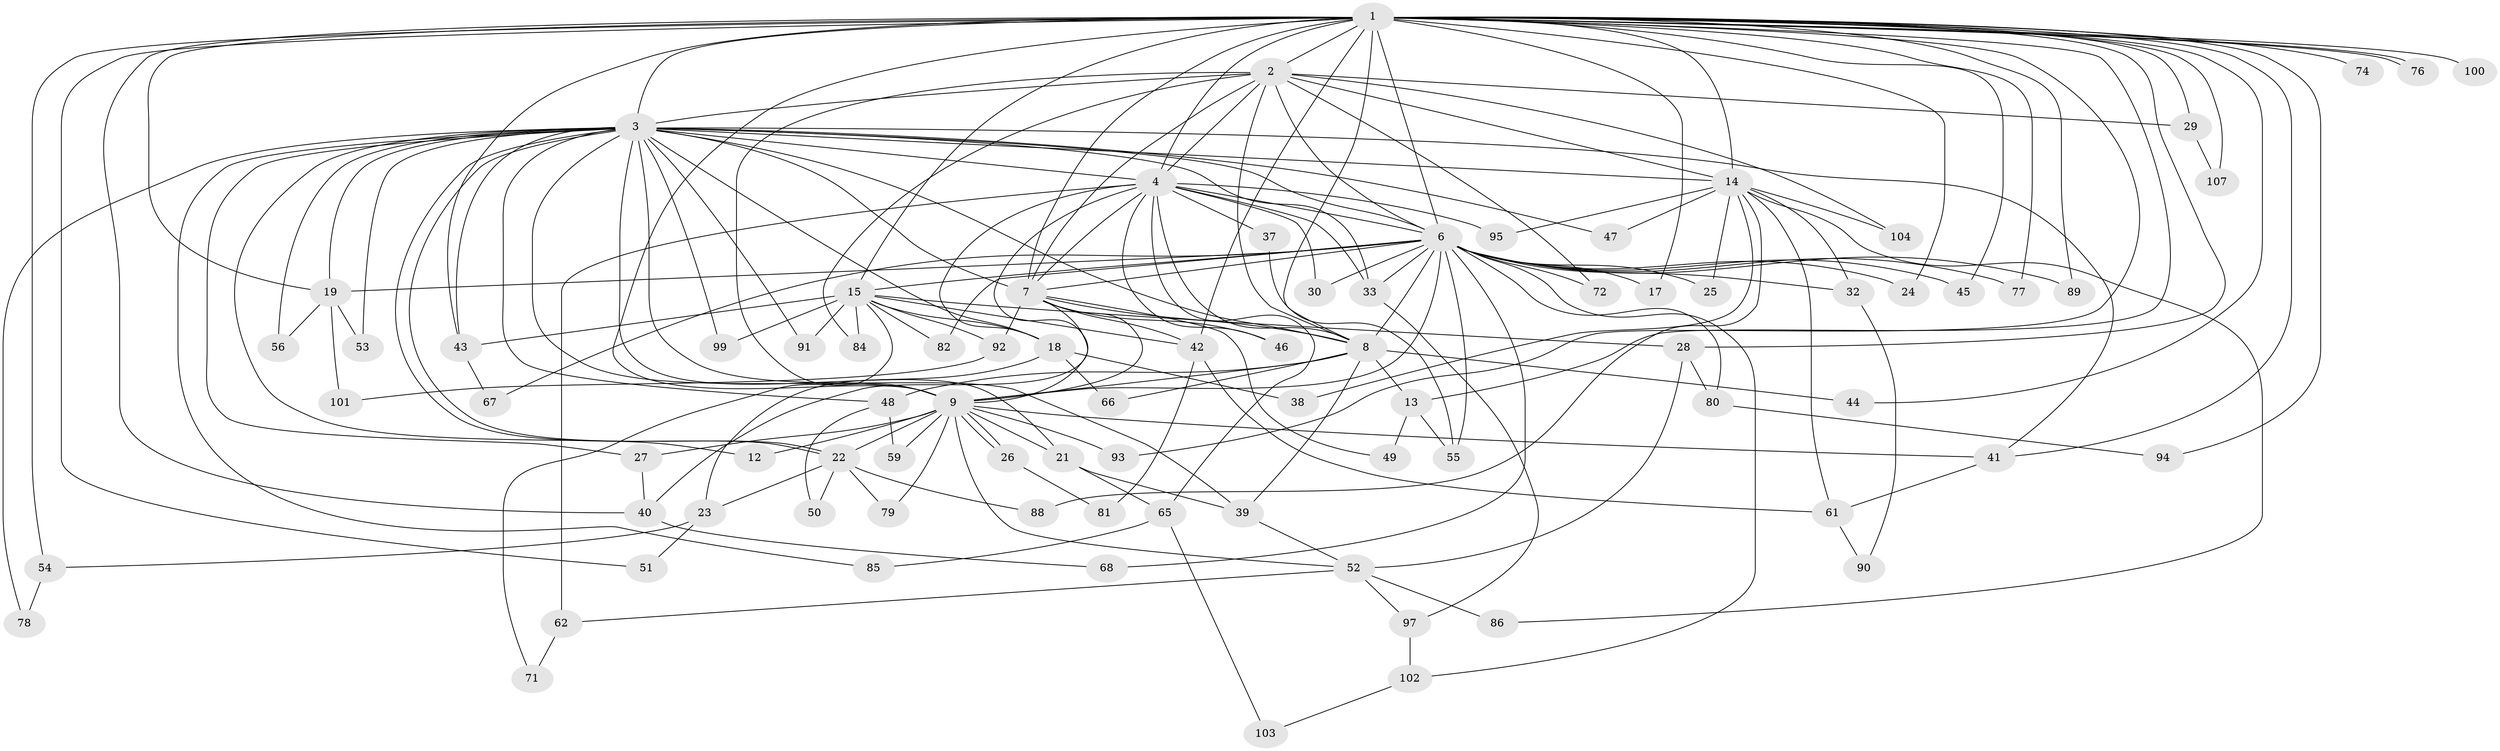 // original degree distribution, {21: 0.018691588785046728, 16: 0.009345794392523364, 26: 0.009345794392523364, 15: 0.028037383177570093, 27: 0.009345794392523364, 31: 0.009345794392523364, 13: 0.018691588785046728, 2: 0.5327102803738317, 3: 0.18691588785046728, 4: 0.11214953271028037, 8: 0.009345794392523364, 7: 0.009345794392523364, 6: 0.028037383177570093, 5: 0.018691588785046728}
// Generated by graph-tools (version 1.1) at 2025/41/03/06/25 10:41:37]
// undirected, 83 vertices, 188 edges
graph export_dot {
graph [start="1"]
  node [color=gray90,style=filled];
  1 [super="+5"];
  2 [super="+11"];
  3 [super="+16"];
  4 [super="+10"];
  6 [super="+106"];
  7 [super="+87"];
  8 [super="+105"];
  9 [super="+60"];
  12 [super="+34"];
  13;
  14 [super="+31"];
  15 [super="+63"];
  17;
  18 [super="+36"];
  19 [super="+20"];
  21;
  22 [super="+35"];
  23;
  24;
  25;
  26;
  27;
  28 [super="+73"];
  29;
  30;
  32;
  33 [super="+64"];
  37 [super="+57"];
  38;
  39 [super="+75"];
  40 [super="+98"];
  41 [super="+83"];
  42 [super="+58"];
  43 [super="+69"];
  44;
  45;
  46;
  47;
  48;
  49;
  50;
  51;
  52 [super="+96"];
  53;
  54;
  55;
  56;
  59;
  61 [super="+70"];
  62;
  65;
  66;
  67;
  68;
  71;
  72;
  74;
  76;
  77;
  78;
  79;
  80;
  81;
  82;
  84;
  85;
  86;
  88;
  89;
  90;
  91;
  92;
  93;
  94;
  95;
  97;
  99;
  100;
  101;
  102;
  103;
  104;
  107;
  1 -- 2 [weight=3];
  1 -- 3 [weight=2];
  1 -- 4 [weight=4];
  1 -- 6 [weight=2];
  1 -- 7 [weight=2];
  1 -- 8 [weight=2];
  1 -- 9 [weight=2];
  1 -- 24;
  1 -- 29;
  1 -- 40;
  1 -- 42;
  1 -- 44;
  1 -- 51;
  1 -- 76;
  1 -- 76;
  1 -- 100 [weight=2];
  1 -- 74;
  1 -- 13;
  1 -- 77;
  1 -- 15 [weight=2];
  1 -- 17;
  1 -- 19;
  1 -- 89;
  1 -- 28 [weight=2];
  1 -- 93;
  1 -- 94;
  1 -- 41;
  1 -- 43;
  1 -- 107;
  1 -- 45;
  1 -- 54;
  1 -- 14;
  2 -- 3 [weight=2];
  2 -- 4 [weight=2];
  2 -- 6;
  2 -- 7;
  2 -- 8;
  2 -- 9;
  2 -- 14;
  2 -- 29;
  2 -- 72;
  2 -- 84;
  2 -- 104;
  3 -- 4 [weight=2];
  3 -- 6;
  3 -- 7;
  3 -- 8;
  3 -- 9;
  3 -- 12 [weight=2];
  3 -- 14;
  3 -- 22;
  3 -- 22;
  3 -- 27;
  3 -- 33;
  3 -- 41;
  3 -- 48;
  3 -- 53;
  3 -- 56;
  3 -- 78;
  3 -- 85;
  3 -- 91;
  3 -- 19;
  3 -- 99;
  3 -- 21;
  3 -- 39;
  3 -- 47;
  3 -- 18;
  3 -- 43;
  4 -- 6 [weight=2];
  4 -- 7 [weight=3];
  4 -- 8 [weight=2];
  4 -- 9 [weight=2];
  4 -- 18;
  4 -- 30;
  4 -- 37 [weight=2];
  4 -- 46;
  4 -- 65;
  4 -- 95;
  4 -- 33;
  4 -- 62;
  6 -- 7;
  6 -- 8 [weight=2];
  6 -- 9 [weight=2];
  6 -- 15;
  6 -- 17;
  6 -- 19;
  6 -- 24;
  6 -- 25;
  6 -- 30;
  6 -- 32;
  6 -- 45;
  6 -- 55;
  6 -- 67;
  6 -- 68;
  6 -- 72;
  6 -- 77;
  6 -- 80;
  6 -- 82;
  6 -- 89;
  6 -- 102;
  6 -- 33;
  7 -- 8;
  7 -- 9;
  7 -- 42;
  7 -- 46;
  7 -- 49;
  7 -- 92;
  7 -- 40;
  8 -- 9;
  8 -- 13;
  8 -- 39;
  8 -- 44;
  8 -- 48;
  8 -- 66;
  9 -- 12;
  9 -- 21;
  9 -- 26;
  9 -- 26;
  9 -- 27;
  9 -- 52;
  9 -- 59;
  9 -- 79;
  9 -- 93;
  9 -- 22;
  9 -- 41;
  13 -- 49;
  13 -- 55;
  14 -- 25;
  14 -- 38;
  14 -- 61;
  14 -- 86;
  14 -- 104;
  14 -- 32;
  14 -- 88;
  14 -- 47;
  14 -- 95;
  15 -- 18;
  15 -- 28;
  15 -- 43;
  15 -- 71;
  15 -- 82;
  15 -- 84;
  15 -- 91;
  15 -- 92;
  15 -- 99;
  15 -- 42;
  18 -- 23;
  18 -- 38;
  18 -- 66;
  19 -- 56;
  19 -- 53;
  19 -- 101;
  21 -- 65;
  21 -- 39;
  22 -- 23;
  22 -- 50;
  22 -- 79;
  22 -- 88;
  23 -- 51;
  23 -- 54;
  26 -- 81;
  27 -- 40;
  28 -- 52;
  28 -- 80;
  29 -- 107;
  32 -- 90;
  33 -- 97;
  37 -- 55;
  39 -- 52;
  40 -- 68;
  41 -- 61;
  42 -- 81;
  42 -- 61;
  43 -- 67;
  48 -- 50;
  48 -- 59;
  52 -- 62;
  52 -- 86;
  52 -- 97;
  54 -- 78;
  61 -- 90;
  62 -- 71;
  65 -- 85;
  65 -- 103;
  80 -- 94;
  92 -- 101;
  97 -- 102;
  102 -- 103;
}
